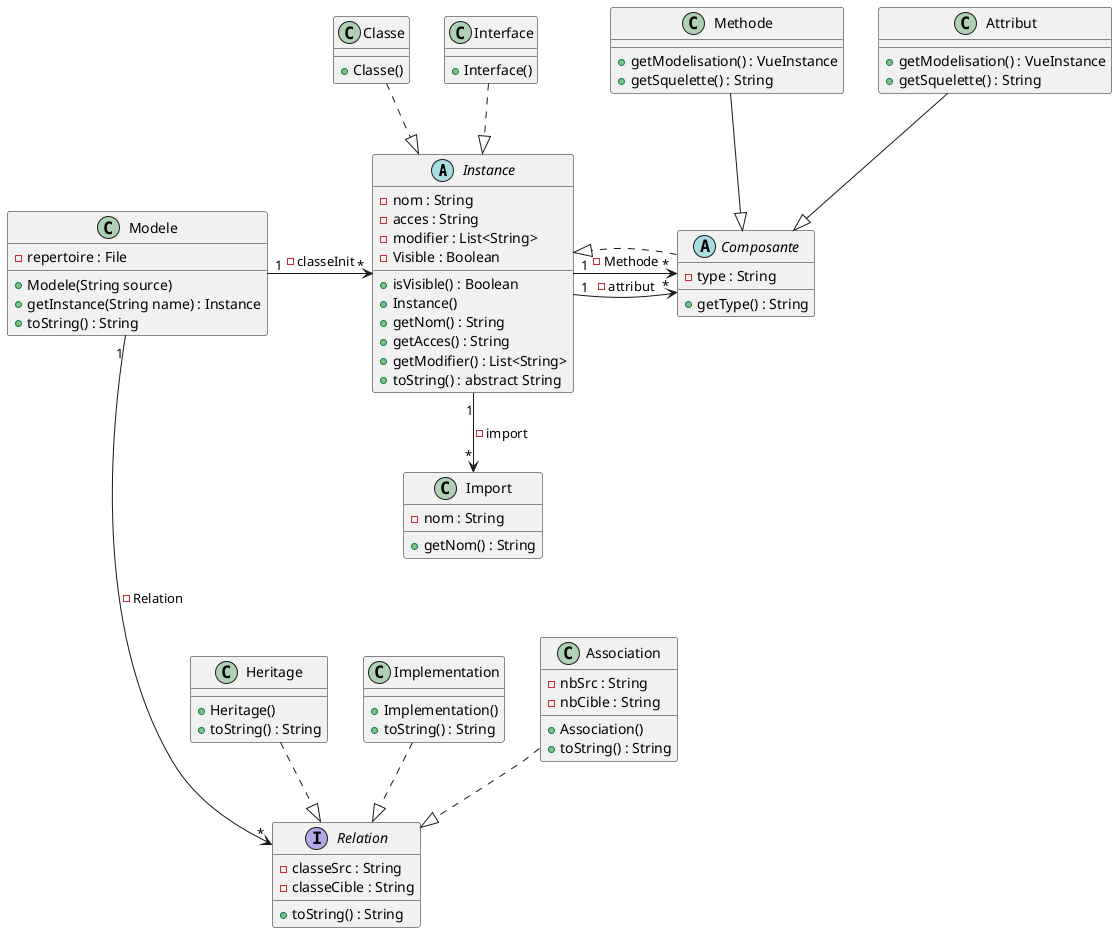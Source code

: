 @startuml
'https://plantuml.com/sequence-diagram

abstract Instance{
    -nom : String
    -acces : String
    -modifier : List<String>
    -Visible : Boolean
    +isVisible() : Boolean
    +Instance()
    +getNom() : String
    +getAcces() : String
    +getModifier() : List<String>
    +toString() : abstract String
}

class Classe{
    +Classe()
}

class Interface{
    +Interface()
}

abstract Composante{
    -type : String
    +getType() : String
}

class Methode{
    +getModelisation() : VueInstance
    +getSquelette() : String
}

class Attribut{
    +getModelisation() : VueInstance
    +getSquelette() : String
}

class Import{
    -nom : String
    +getNom() : String
}

class Modele{
    -repertoire : File
    +Modele(String source)
    +getInstance(String name) : Instance
    +toString() : String
}

interface Relation{
    -classeSrc : String
    -classeCible : String
    +toString() : String
}

class Heritage{
    +Heritage()
    +toString() : String
}

class Implementation{
    +Implementation()
    +toString() : String
}

class Association {
    -nbSrc : String
    -nbCible : String
    +Association()
    +toString() : String
}


Modele "1" -> "*" Instance  : -classeInit
Instance "1" -> "*" Composante : -attribut
Instance "1" -> "*" Composante : -Methode
Instance "1" --> "*" Import : -import
Classe ..|> Instance
Interface ..|> Instance
Methode --|> Composante
Attribut --|> Composante
Composante ..|> Instance
Modele "1" ----> "*"  Relation : -Relation
Association ..|> Relation
Heritage ..|> Relation
Implementation ..|> Relation

@enduml